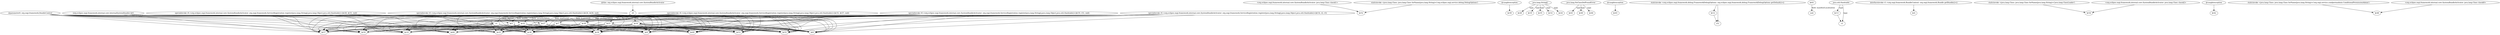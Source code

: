 digraph g {
0[label="$r32"]
1[label="$r59"]
0->1[label=""]
2[label="$r10"]
0->2[label=""]
3[label="specialinvoke r0.<org.eclipse.osgi.framework.internal.core.SystemBundleActivator: org.osgi.framework.ServiceRegistration register(java.lang.String[],java.lang.Object,java.util.Hashtable)>($r28, $r31, null)"]
4[label="$r60"]
3->4[label=""]
5[label="specialinvoke r0.<org.eclipse.osgi.framework.internal.core.SystemBundleActivator: org.osgi.framework.ServiceRegistration register(java.lang.String[],java.lang.Object,java.util.Hashtable)>($r35, $r37, null)"]
6[label="$r25"]
5->6[label=""]
7[label="specialinvoke r0.<org.eclipse.osgi.framework.internal.core.SystemBundleActivator: org.osgi.framework.ServiceRegistration register(java.lang.String[],java.lang.Object,java.util.Hashtable)>($r24, $r26, null)"]
8[label="$r36"]
7->8[label=""]
9[label="$r27"]
9->8[label=""]
10[label="$r30"]
3->10[label=""]
11[label="<org.eclipse.osgi.framework.internal.core.SystemBundleActivator: java.lang.Class class$1>"]
12[label="$r52"]
11->12[label=""]
13[label="@caughtexception"]
14[label="$r39"]
13->14[label=""]
15[label="$r5"]
16[label="$r8"]
15->16[label=""]
17[label="r0"]
18[label="$r16"]
17->18[label="field: contextFinder"]
19[label="$r38"]
19->8[label=""]
20[label="$r7"]
21[label="$r49"]
20->21[label=""]
22[label="specialinvoke r0.<org.eclipse.osgi.framework.internal.core.SystemBundleActivator: org.osgi.framework.ServiceRegistration register(java.lang.String[],java.lang.Object,java.util.Hashtable)>($r19, r51, null)"]
22->8[label=""]
23[label="$r57"]
3->23[label=""]
24[label="specialinvoke r0.<org.eclipse.osgi.framework.internal.core.SystemBundleActivator: org.osgi.framework.ServiceRegistration register(java.lang.String[],java.lang.Object,java.util.Hashtable)>($r14, r2, r3)"]
24->8[label=""]
5->16[label=""]
15->6[label=""]
25[label="java.lang.String[]"]
26[label="$r28"]
25->26[label="type"]
27[label="java.lang.NoClassDefFoundError"]
28[label="$r43"]
27->28[label="type"]
20->16[label=""]
18->21[label=""]
9->1[label=""]
29[label="r1"]
29->8[label=""]
0->23[label=""]
7->2[label=""]
24->1[label=""]
30[label="@caughtexception"]
31[label="$r45"]
30->31[label=""]
32[label="@parameter0: org.osgi.framework.BundleContext"]
32->29[label=""]
19->1[label=""]
0->4[label=""]
22->2[label=""]
0->10[label=""]
33[label="$r53"]
24->33[label=""]
22->33[label=""]
34[label="(org.eclipse.osgi.framework.internal.core.InternalSystemBundle) $r4"]
35[label="$r55"]
34->35[label=""]
36[label="$r6"]
34->36[label=""]
0->8[label=""]
24->2[label=""]
3->21[label=""]
37[label="$r40"]
27->37[label="type"]
38[label="staticinvoke <org.eclipse.osgi.framework.debug.FrameworkDebugOptions: org.eclipse.osgi.framework.debug.FrameworkDebugOptions getDefault()>()"]
39[label="$r12"]
38->39[label=""]
40[label="r51"]
39->40[label=""]
29->33[label=""]
7->23[label=""]
18->10[label=""]
20->10[label=""]
32->35[label=""]
15->35[label=""]
18->23[label=""]
5->21[label=""]
29->2[label=""]
34->8[label=""]
22->4[label=""]
24->10[label=""]
3->16[label=""]
22->23[label=""]
9->10[label=""]
20->35[label=""]
41[label="$r61"]
42[label="null"]
41->42[label="field: manifestLocalization"]
7->10[label=""]
29->23[label=""]
9->4[label=""]
5->35[label=""]
19->10[label=""]
29->4[label=""]
15->23[label=""]
5->4[label=""]
29->1[label=""]
5->1[label=""]
20->4[label=""]
20->1[label=""]
18->36[label=""]
32->33[label=""]
5->23[label=""]
5->19[label=""]
43[label="$r21"]
43->8[label=""]
29->35[label=""]
34->16[label=""]
20->36[label=""]
32->6[label=""]
32->10[label=""]
22->1[label=""]
19->4[label=""]
18->35[label=""]
44[label="java.util.Hashtable"]
45[label="$r13"]
44->45[label="type"]
19->33[label=""]
19->36[label=""]
9->21[label=""]
43->16[label=""]
18->6[label=""]
17->19[label="field: packageAdmin"]
22->35[label=""]
46[label="interfaceinvoke r1.<org.osgi.framework.BundleContext: org.osgi.framework.Bundle getBundle()>()"]
47[label="$r4"]
46->47[label=""]
19->2[label=""]
32->21[label=""]
18->1[label=""]
18->4[label=""]
18->2[label=""]
19->6[label=""]
18->33[label=""]
20->2[label=""]
17->9[label="field: startLevel"]
9->2[label=""]
17->20[label="field: framework"]
19->21[label=""]
0->16[label=""]
3->8[label=""]
9->6[label=""]
32->36[label=""]
20->33[label=""]
20->6[label=""]
9->33[label=""]
29->6[label=""]
0->36[label=""]
38->40[label=""]
48[label="staticinvoke <java.lang.Class: java.lang.Class forName(java.lang.String)>('java.lang.ClassLoader')"]
49[label="$r54"]
48->49[label=""]
50[label="r3"]
44->50[label="type"]
19->16[label=""]
32->1[label=""]
51[label="$r19"]
25->51[label="type"]
43->21[label=""]
22->16[label=""]
29->21[label=""]
34->4[label=""]
9->16[label=""]
52[label="$r35"]
25->52[label="type"]
7->9[label=""]
32->2[label=""]
29->16[label=""]
7->6[label=""]
20->8[label=""]
9->36[label=""]
53[label="$r46"]
27->53[label="type"]
15->1[label=""]
54[label="<org.eclipse.osgi.framework.internal.core.SystemBundleActivator: java.lang.Class class$2>"]
54->49[label=""]
15->2[label=""]
9->35[label=""]
7->21[label=""]
22->36[label=""]
43->10[label=""]
55[label="@caughtexception"]
56[label="$r42"]
55->56[label=""]
19->35[label=""]
24->36[label=""]
57[label="staticinvoke <java.lang.Class: java.lang.Class forName(java.lang.String)>('org.osgi.service.condpermadmin.ConditionalPermissionAdmin')"]
58[label="$r48"]
57->58[label=""]
24->6[label=""]
43->23[label=""]
32->4[label=""]
5->2[label=""]
34->23[label=""]
22->6[label=""]
24->16[label=""]
7->16[label=""]
5->33[label=""]
15->8[label=""]
3->0[label=""]
22->21[label=""]
34->10[label=""]
17->29[label="field: context"]
32->8[label=""]
0->35[label=""]
3->36[label=""]
7->36[label=""]
24->21[label=""]
59[label="staticinvoke <java.lang.Class: java.lang.Class forName(java.lang.String)>('org.eclipse.osgi.service.debug.DebugOptions')"]
59->12[label=""]
0->33[label=""]
15->10[label=""]
15->4[label=""]
43->2[label=""]
0->21[label=""]
43->1[label=""]
22->43[label=""]
18->8[label=""]
7->4[label=""]
22->10[label=""]
20->23[label=""]
29->36[label=""]
60[label="<org.eclipse.osgi.framework.internal.core.SystemBundleActivator: java.lang.Class class$0>"]
60->58[label=""]
9->23[label=""]
5->36[label=""]
43->35[label=""]
3->6[label=""]
0->6[label=""]
17->0[label="field: securityAdmin"]
17->15[label="field: bundle"]
19->23[label=""]
45->50[label=""]
3->33[label=""]
61[label="@this: org.eclipse.osgi.framework.internal.core.SystemBundleActivator"]
61->17[label=""]
18->16[label=""]
24->23[label=""]
24->4[label=""]
43->36[label=""]
34->15[label=""]
7->33[label=""]
34->21[label=""]
15->33[label=""]
15->36[label=""]
3->2[label=""]
7->35[label=""]
34->33[label=""]
32->16[label=""]
43->4[label=""]
3->1[label=""]
24->35[label=""]
7->1[label=""]
5->8[label=""]
15->21[label=""]
32->23[label=""]
5->10[label=""]
34->1[label=""]
62[label="$r14"]
25->62[label="type"]
29->10[label=""]
43->6[label=""]
3->35[label=""]
24->18[label=""]
17->43[label="field: debugOptions"]
43->33[label=""]
34->6[label=""]
34->2[label=""]
63[label="$r24"]
25->63[label="type"]
}